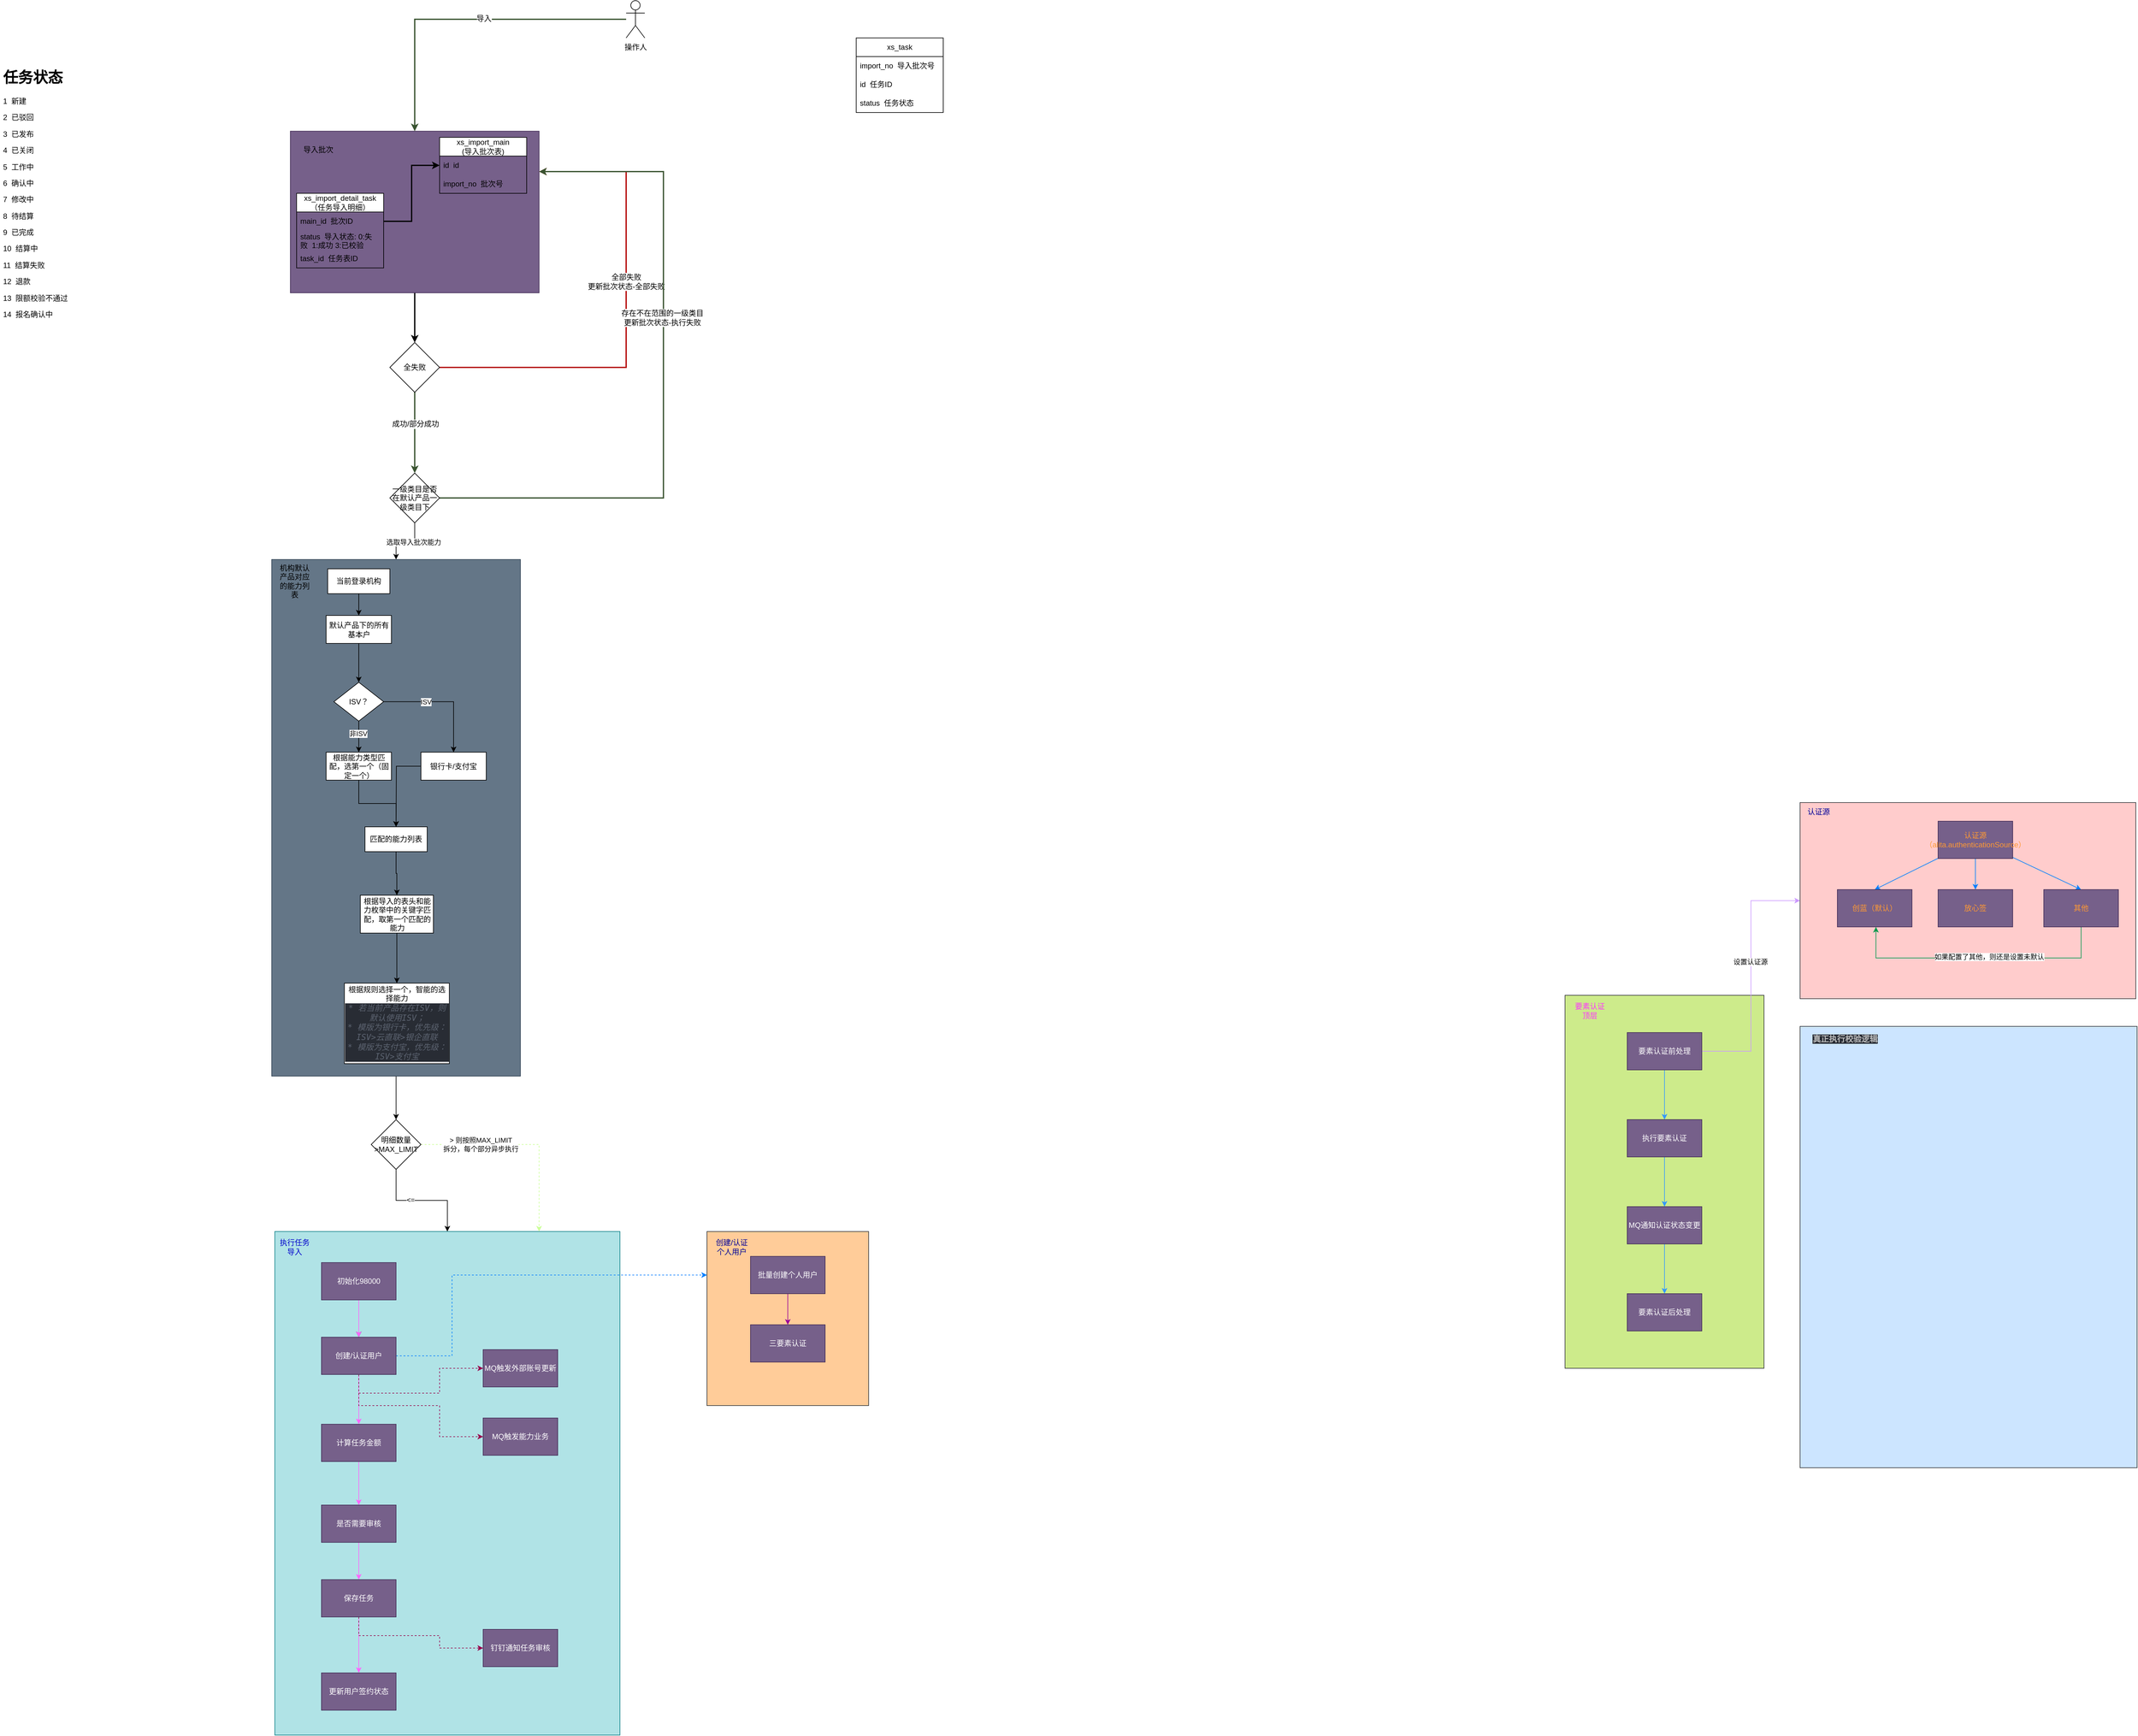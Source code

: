 <mxfile version="21.2.8" type="github">
  <diagram name="Page-1" id="L4oFwQnHnxXDa5KQEsco">
    <mxGraphModel dx="1421" dy="1675" grid="1" gridSize="10" guides="1" tooltips="1" connect="1" arrows="1" fold="1" page="1" pageScale="1" pageWidth="827" pageHeight="1169" math="0" shadow="0">
      <root>
        <mxCell id="0" />
        <mxCell id="1" parent="0" />
        <mxCell id="G5U4XLj0ak2euyrZSOL5-21" value="" style="edgeStyle=orthogonalEdgeStyle;rounded=0;orthogonalLoop=1;jettySize=auto;html=1;fontFamily=Helvetica;fontSize=12;fontColor=default;strokeWidth=2;" parent="1" source="G5U4XLj0ak2euyrZSOL5-16" target="G5U4XLj0ak2euyrZSOL5-20" edge="1">
          <mxGeometry relative="1" as="geometry" />
        </mxCell>
        <mxCell id="G5U4XLj0ak2euyrZSOL5-16" value="" style="rounded=0;whiteSpace=wrap;html=1;fontFamily=Helvetica;fontSize=12;fontColor=#ffffff;fillColor=#76608a;strokeColor=#432D57;" parent="1" vertex="1">
          <mxGeometry x="-360" y="480" width="400" height="260" as="geometry" />
        </mxCell>
        <mxCell id="G5U4XLj0ak2euyrZSOL5-18" style="edgeStyle=orthogonalEdgeStyle;rounded=0;orthogonalLoop=1;jettySize=auto;html=1;entryX=0.5;entryY=0;entryDx=0;entryDy=0;fontFamily=Helvetica;fontSize=12;fontColor=default;fillColor=#6d8764;strokeColor=#3A5431;strokeWidth=2;" parent="1" source="QwuMo5GcAeYBLA61mWHY-2" target="G5U4XLj0ak2euyrZSOL5-16" edge="1">
          <mxGeometry relative="1" as="geometry" />
        </mxCell>
        <mxCell id="G5U4XLj0ak2euyrZSOL5-19" value="导入" style="edgeLabel;html=1;align=center;verticalAlign=middle;resizable=0;points=[];fontSize=12;fontFamily=Helvetica;fontColor=default;" parent="G5U4XLj0ak2euyrZSOL5-18" vertex="1" connectable="0">
          <mxGeometry x="-0.118" y="-1" relative="1" as="geometry">
            <mxPoint as="offset" />
          </mxGeometry>
        </mxCell>
        <mxCell id="QwuMo5GcAeYBLA61mWHY-2" value="" style="shape=umlActor;verticalLabelPosition=bottom;verticalAlign=top;html=1;outlineConnect=0;" parent="1" vertex="1">
          <mxGeometry x="180" y="270" width="30" height="60" as="geometry" />
        </mxCell>
        <mxCell id="QwuMo5GcAeYBLA61mWHY-5" value="操作人" style="text;html=1;align=center;verticalAlign=middle;resizable=0;points=[];autosize=1;strokeColor=none;fillColor=none;" parent="1" vertex="1">
          <mxGeometry x="165" y="330" width="60" height="30" as="geometry" />
        </mxCell>
        <mxCell id="oclAlv4NR0kIBgLVY2b7-2" value="xs_import_main&lt;br&gt;(导入批次表)" style="swimlane;fontStyle=0;childLayout=stackLayout;horizontal=1;startSize=30;horizontalStack=0;resizeParent=1;resizeParentMax=0;resizeLast=0;collapsible=1;marginBottom=0;whiteSpace=wrap;html=1;" parent="1" vertex="1">
          <mxGeometry x="-120" y="490" width="140" height="90" as="geometry" />
        </mxCell>
        <mxCell id="G5U4XLj0ak2euyrZSOL5-3" value="id&amp;nbsp; id" style="text;strokeColor=none;fillColor=none;align=left;verticalAlign=middle;spacingLeft=4;spacingRight=4;overflow=hidden;points=[[0,0.5],[1,0.5]];portConstraint=eastwest;rotatable=0;whiteSpace=wrap;html=1;" parent="oclAlv4NR0kIBgLVY2b7-2" vertex="1">
          <mxGeometry y="30" width="140" height="30" as="geometry" />
        </mxCell>
        <mxCell id="oclAlv4NR0kIBgLVY2b7-3" value="import_no&amp;nbsp;&amp;nbsp;批次号" style="text;strokeColor=none;fillColor=none;align=left;verticalAlign=middle;spacingLeft=4;spacingRight=4;overflow=hidden;points=[[0,0.5],[1,0.5]];portConstraint=eastwest;rotatable=0;whiteSpace=wrap;html=1;" parent="oclAlv4NR0kIBgLVY2b7-2" vertex="1">
          <mxGeometry y="60" width="140" height="30" as="geometry" />
        </mxCell>
        <mxCell id="oclAlv4NR0kIBgLVY2b7-6" value="xs_import_detail_task（任务导入明细）" style="swimlane;fontStyle=0;childLayout=stackLayout;horizontal=1;startSize=30;horizontalStack=0;resizeParent=1;resizeParentMax=0;resizeLast=0;collapsible=1;marginBottom=0;whiteSpace=wrap;html=1;" parent="1" vertex="1">
          <mxGeometry x="-350" y="580" width="140" height="120" as="geometry" />
        </mxCell>
        <mxCell id="G5U4XLj0ak2euyrZSOL5-5" value="main_id&amp;nbsp; 批次ID" style="text;strokeColor=none;fillColor=none;align=left;verticalAlign=middle;spacingLeft=4;spacingRight=4;overflow=hidden;points=[[0,0.5],[1,0.5]];portConstraint=eastwest;rotatable=0;whiteSpace=wrap;html=1;" parent="oclAlv4NR0kIBgLVY2b7-6" vertex="1">
          <mxGeometry y="30" width="140" height="30" as="geometry" />
        </mxCell>
        <mxCell id="G5U4XLj0ak2euyrZSOL5-7" value="status&amp;nbsp;&amp;nbsp;导入状态: 0:失败&amp;nbsp; 1:成功 3:已校验" style="text;strokeColor=none;fillColor=none;align=left;verticalAlign=middle;spacingLeft=4;spacingRight=4;overflow=hidden;points=[[0,0.5],[1,0.5]];portConstraint=eastwest;rotatable=0;whiteSpace=wrap;html=1;" parent="oclAlv4NR0kIBgLVY2b7-6" vertex="1">
          <mxGeometry y="60" width="140" height="30" as="geometry" />
        </mxCell>
        <mxCell id="oclAlv4NR0kIBgLVY2b7-7" value="task_id&amp;nbsp; 任务表ID" style="text;strokeColor=none;fillColor=none;align=left;verticalAlign=middle;spacingLeft=4;spacingRight=4;overflow=hidden;points=[[0,0.5],[1,0.5]];portConstraint=eastwest;rotatable=0;whiteSpace=wrap;html=1;" parent="oclAlv4NR0kIBgLVY2b7-6" vertex="1">
          <mxGeometry y="90" width="140" height="30" as="geometry" />
        </mxCell>
        <mxCell id="G5U4XLj0ak2euyrZSOL5-6" style="edgeStyle=orthogonalEdgeStyle;rounded=0;orthogonalLoop=1;jettySize=auto;html=1;entryX=0;entryY=0.5;entryDx=0;entryDy=0;fontFamily=Helvetica;fontSize=12;fontColor=default;strokeWidth=2;" parent="1" source="G5U4XLj0ak2euyrZSOL5-5" target="G5U4XLj0ak2euyrZSOL5-3" edge="1">
          <mxGeometry relative="1" as="geometry" />
        </mxCell>
        <mxCell id="G5U4XLj0ak2euyrZSOL5-8" value="xs_task" style="swimlane;fontStyle=0;childLayout=stackLayout;horizontal=1;startSize=30;horizontalStack=0;resizeParent=1;resizeParentMax=0;resizeLast=0;collapsible=1;marginBottom=0;whiteSpace=wrap;html=1;fontFamily=Helvetica;fontSize=12;fontColor=default;fillColor=none;gradientColor=none;" parent="1" vertex="1">
          <mxGeometry x="550" y="330" width="140" height="120" as="geometry" />
        </mxCell>
        <mxCell id="G5U4XLj0ak2euyrZSOL5-9" value="import_no&amp;nbsp; 导入批次号" style="text;strokeColor=none;fillColor=none;align=left;verticalAlign=middle;spacingLeft=4;spacingRight=4;overflow=hidden;points=[[0,0.5],[1,0.5]];portConstraint=eastwest;rotatable=0;whiteSpace=wrap;html=1;fontSize=12;fontFamily=Helvetica;fontColor=default;" parent="G5U4XLj0ak2euyrZSOL5-8" vertex="1">
          <mxGeometry y="30" width="140" height="30" as="geometry" />
        </mxCell>
        <mxCell id="G5U4XLj0ak2euyrZSOL5-10" value="id&amp;nbsp; 任务ID" style="text;strokeColor=none;fillColor=none;align=left;verticalAlign=middle;spacingLeft=4;spacingRight=4;overflow=hidden;points=[[0,0.5],[1,0.5]];portConstraint=eastwest;rotatable=0;whiteSpace=wrap;html=1;fontSize=12;fontFamily=Helvetica;fontColor=default;" parent="G5U4XLj0ak2euyrZSOL5-8" vertex="1">
          <mxGeometry y="60" width="140" height="30" as="geometry" />
        </mxCell>
        <mxCell id="G5U4XLj0ak2euyrZSOL5-11" value="status&amp;nbsp; 任务状态" style="text;strokeColor=none;fillColor=none;align=left;verticalAlign=middle;spacingLeft=4;spacingRight=4;overflow=hidden;points=[[0,0.5],[1,0.5]];portConstraint=eastwest;rotatable=0;whiteSpace=wrap;html=1;fontSize=12;fontFamily=Helvetica;fontColor=default;" parent="G5U4XLj0ak2euyrZSOL5-8" vertex="1">
          <mxGeometry y="90" width="140" height="30" as="geometry" />
        </mxCell>
        <mxCell id="G5U4XLj0ak2euyrZSOL5-15" value="&lt;h1&gt;任务状态&lt;/h1&gt;&lt;p&gt;1&amp;nbsp; 新建&lt;/p&gt;&lt;p&gt;2&amp;nbsp;&amp;nbsp;已驳回&lt;/p&gt;&lt;p&gt;3&amp;nbsp;&amp;nbsp;已发布&lt;/p&gt;&lt;p&gt;4&amp;nbsp;&amp;nbsp;已关闭&lt;/p&gt;&lt;p&gt;5&amp;nbsp;&amp;nbsp;工作中&lt;/p&gt;&lt;p&gt;6&amp;nbsp;&amp;nbsp;确认中&lt;/p&gt;&lt;p&gt;7&amp;nbsp;&amp;nbsp;修改中&lt;/p&gt;&lt;p&gt;8&amp;nbsp;&amp;nbsp;待结算&lt;/p&gt;&lt;p&gt;9&amp;nbsp;&amp;nbsp;已完成&lt;/p&gt;&lt;p&gt;10&amp;nbsp; 结算中&lt;/p&gt;&lt;p&gt;11&amp;nbsp;&amp;nbsp;结算失败&lt;/p&gt;&lt;p&gt;12&amp;nbsp;&amp;nbsp;退款&lt;/p&gt;&lt;p&gt;13&amp;nbsp;&amp;nbsp;限额校验不通过&lt;/p&gt;&lt;p&gt;14&amp;nbsp;&amp;nbsp;报名确认中&lt;/p&gt;&lt;p&gt;&lt;br&gt;&lt;/p&gt;&lt;p&gt;&lt;br&gt;&lt;/p&gt;&lt;p&gt;&lt;br&gt;&lt;/p&gt;&lt;p&gt;&lt;br&gt;&lt;/p&gt;&lt;p&gt;&lt;br&gt;&lt;/p&gt;" style="text;html=1;strokeColor=none;fillColor=none;spacing=5;spacingTop=-20;whiteSpace=wrap;overflow=hidden;rounded=0;fontSize=12;fontFamily=Helvetica;fontColor=default;" parent="1" vertex="1">
          <mxGeometry x="-827" y="374" width="130" height="420" as="geometry" />
        </mxCell>
        <mxCell id="G5U4XLj0ak2euyrZSOL5-17" value="导入批次" style="text;html=1;strokeColor=none;fillColor=none;align=center;verticalAlign=middle;whiteSpace=wrap;rounded=0;fontSize=12;fontFamily=Helvetica;fontColor=default;" parent="1" vertex="1">
          <mxGeometry x="-350" y="490" width="70" height="40" as="geometry" />
        </mxCell>
        <mxCell id="G5U4XLj0ak2euyrZSOL5-22" style="edgeStyle=orthogonalEdgeStyle;rounded=0;orthogonalLoop=1;jettySize=auto;html=1;entryX=1;entryY=0.25;entryDx=0;entryDy=0;fontFamily=Helvetica;fontSize=12;fontColor=default;fillColor=#e51400;strokeColor=#B20000;strokeWidth=2;" parent="1" source="G5U4XLj0ak2euyrZSOL5-20" target="G5U4XLj0ak2euyrZSOL5-16" edge="1">
          <mxGeometry relative="1" as="geometry">
            <Array as="points">
              <mxPoint x="180" y="860" />
              <mxPoint x="180" y="545" />
            </Array>
          </mxGeometry>
        </mxCell>
        <mxCell id="G5U4XLj0ak2euyrZSOL5-23" value="全部失败&lt;br&gt;更新批次状态-全部失败" style="edgeLabel;html=1;align=center;verticalAlign=middle;resizable=0;points=[];fontSize=12;fontFamily=Helvetica;fontColor=default;" parent="G5U4XLj0ak2euyrZSOL5-22" vertex="1" connectable="0">
          <mxGeometry x="0.161" relative="1" as="geometry">
            <mxPoint as="offset" />
          </mxGeometry>
        </mxCell>
        <mxCell id="G5U4XLj0ak2euyrZSOL5-25" style="edgeStyle=orthogonalEdgeStyle;rounded=0;orthogonalLoop=1;jettySize=auto;html=1;fontFamily=Helvetica;fontSize=12;fontColor=default;fillColor=#6d8764;strokeColor=#3A5431;entryX=0.5;entryY=0;entryDx=0;entryDy=0;strokeWidth=2;" parent="1" source="G5U4XLj0ak2euyrZSOL5-20" target="G5U4XLj0ak2euyrZSOL5-30" edge="1">
          <mxGeometry relative="1" as="geometry">
            <mxPoint x="-160" y="1040.0" as="targetPoint" />
          </mxGeometry>
        </mxCell>
        <mxCell id="G5U4XLj0ak2euyrZSOL5-26" value="成功/部分成功" style="edgeLabel;html=1;align=center;verticalAlign=middle;resizable=0;points=[];fontSize=12;fontFamily=Helvetica;fontColor=default;" parent="G5U4XLj0ak2euyrZSOL5-25" vertex="1" connectable="0">
          <mxGeometry x="-0.221" y="1" relative="1" as="geometry">
            <mxPoint as="offset" />
          </mxGeometry>
        </mxCell>
        <mxCell id="G5U4XLj0ak2euyrZSOL5-20" value="全失败" style="rhombus;whiteSpace=wrap;html=1;fontFamily=Helvetica;fontSize=12;fontColor=default;fillColor=none;gradientColor=none;" parent="1" vertex="1">
          <mxGeometry x="-200" y="820" width="80" height="80" as="geometry" />
        </mxCell>
        <mxCell id="G5U4XLj0ak2euyrZSOL5-27" style="edgeStyle=orthogonalEdgeStyle;rounded=0;orthogonalLoop=1;jettySize=auto;html=1;entryX=1;entryY=0.25;entryDx=0;entryDy=0;fontFamily=Helvetica;fontSize=12;fontColor=default;fillColor=#6d8764;strokeColor=#3A5431;exitX=1;exitY=0.5;exitDx=0;exitDy=0;strokeWidth=2;" parent="1" source="G5U4XLj0ak2euyrZSOL5-30" target="G5U4XLj0ak2euyrZSOL5-16" edge="1">
          <mxGeometry relative="1" as="geometry">
            <mxPoint x="-100" y="1069.941" as="sourcePoint" />
            <Array as="points">
              <mxPoint x="240" y="1070" />
              <mxPoint x="240" y="545" />
            </Array>
          </mxGeometry>
        </mxCell>
        <mxCell id="G5U4XLj0ak2euyrZSOL5-31" value="存在不在范围的一级类目&lt;br&gt;更新批次状态-执行失败" style="edgeLabel;html=1;align=center;verticalAlign=middle;resizable=0;points=[];fontSize=12;fontFamily=Helvetica;fontColor=default;" parent="G5U4XLj0ak2euyrZSOL5-27" vertex="1" connectable="0">
          <mxGeometry x="0.198" y="2" relative="1" as="geometry">
            <mxPoint as="offset" />
          </mxGeometry>
        </mxCell>
        <mxCell id="cXurQVISsMWbSHJNQezo-23" style="edgeStyle=orthogonalEdgeStyle;rounded=0;orthogonalLoop=1;jettySize=auto;html=1;entryX=0.5;entryY=0;entryDx=0;entryDy=0;" parent="1" source="G5U4XLj0ak2euyrZSOL5-30" target="cXurQVISsMWbSHJNQezo-1" edge="1">
          <mxGeometry relative="1" as="geometry" />
        </mxCell>
        <mxCell id="cXurQVISsMWbSHJNQezo-24" value="选取导入批次能力" style="edgeLabel;html=1;align=center;verticalAlign=middle;resizable=0;points=[];" parent="cXurQVISsMWbSHJNQezo-23" vertex="1" connectable="0">
          <mxGeometry x="-0.285" y="1" relative="1" as="geometry">
            <mxPoint as="offset" />
          </mxGeometry>
        </mxCell>
        <mxCell id="G5U4XLj0ak2euyrZSOL5-30" value="一级类目是否在默认产品一级类目下" style="rhombus;whiteSpace=wrap;html=1;fontFamily=Helvetica;fontSize=12;fontColor=default;fillColor=none;gradientColor=none;" parent="1" vertex="1">
          <mxGeometry x="-200" y="1030" width="80" height="80" as="geometry" />
        </mxCell>
        <mxCell id="t4WfQ81POq1n-Xx_Ah7z-2" value="" style="edgeStyle=orthogonalEdgeStyle;rounded=0;orthogonalLoop=1;jettySize=auto;html=1;" edge="1" parent="1" source="cXurQVISsMWbSHJNQezo-1" target="t4WfQ81POq1n-Xx_Ah7z-1">
          <mxGeometry relative="1" as="geometry" />
        </mxCell>
        <mxCell id="cXurQVISsMWbSHJNQezo-1" value="" style="rounded=0;whiteSpace=wrap;html=1;fillColor=#647687;fontColor=#ffffff;strokeColor=#314354;" parent="1" vertex="1">
          <mxGeometry x="-390" y="1169" width="400" height="831" as="geometry" />
        </mxCell>
        <mxCell id="cXurQVISsMWbSHJNQezo-2" value="机构默认产品对应的能力列表" style="text;html=1;strokeColor=none;fillColor=none;align=center;verticalAlign=middle;whiteSpace=wrap;rounded=0;" parent="1" vertex="1">
          <mxGeometry x="-383" y="1189" width="60" height="30" as="geometry" />
        </mxCell>
        <mxCell id="cXurQVISsMWbSHJNQezo-5" value="" style="edgeStyle=orthogonalEdgeStyle;rounded=0;orthogonalLoop=1;jettySize=auto;html=1;" parent="1" source="cXurQVISsMWbSHJNQezo-3" target="cXurQVISsMWbSHJNQezo-4" edge="1">
          <mxGeometry relative="1" as="geometry" />
        </mxCell>
        <mxCell id="cXurQVISsMWbSHJNQezo-3" value="当前登录机构" style="rounded=0;whiteSpace=wrap;html=1;" parent="1" vertex="1">
          <mxGeometry x="-300" y="1184" width="100" height="40" as="geometry" />
        </mxCell>
        <mxCell id="cXurQVISsMWbSHJNQezo-7" value="" style="edgeStyle=orthogonalEdgeStyle;rounded=0;orthogonalLoop=1;jettySize=auto;html=1;" parent="1" source="cXurQVISsMWbSHJNQezo-4" target="cXurQVISsMWbSHJNQezo-6" edge="1">
          <mxGeometry relative="1" as="geometry" />
        </mxCell>
        <mxCell id="cXurQVISsMWbSHJNQezo-4" value="默认产品下的所有基本户" style="whiteSpace=wrap;html=1;rounded=0;" parent="1" vertex="1">
          <mxGeometry x="-302.5" y="1259" width="105" height="45" as="geometry" />
        </mxCell>
        <mxCell id="cXurQVISsMWbSHJNQezo-10" style="edgeStyle=orthogonalEdgeStyle;rounded=0;orthogonalLoop=1;jettySize=auto;html=1;entryX=0.5;entryY=0;entryDx=0;entryDy=0;" parent="1" source="cXurQVISsMWbSHJNQezo-6" target="cXurQVISsMWbSHJNQezo-9" edge="1">
          <mxGeometry relative="1" as="geometry">
            <Array as="points">
              <mxPoint x="-250" y="1449" />
              <mxPoint x="-250" y="1449" />
            </Array>
          </mxGeometry>
        </mxCell>
        <mxCell id="cXurQVISsMWbSHJNQezo-11" value="非ISV" style="edgeLabel;html=1;align=center;verticalAlign=middle;resizable=0;points=[];" parent="cXurQVISsMWbSHJNQezo-10" vertex="1" connectable="0">
          <mxGeometry x="-0.229" y="-1" relative="1" as="geometry">
            <mxPoint as="offset" />
          </mxGeometry>
        </mxCell>
        <mxCell id="cXurQVISsMWbSHJNQezo-13" style="edgeStyle=orthogonalEdgeStyle;rounded=0;orthogonalLoop=1;jettySize=auto;html=1;entryX=0.5;entryY=0;entryDx=0;entryDy=0;" parent="1" source="cXurQVISsMWbSHJNQezo-6" target="cXurQVISsMWbSHJNQezo-12" edge="1">
          <mxGeometry relative="1" as="geometry" />
        </mxCell>
        <mxCell id="cXurQVISsMWbSHJNQezo-14" value="ISV" style="edgeLabel;html=1;align=center;verticalAlign=middle;resizable=0;points=[];" parent="cXurQVISsMWbSHJNQezo-13" vertex="1" connectable="0">
          <mxGeometry x="-0.298" relative="1" as="geometry">
            <mxPoint as="offset" />
          </mxGeometry>
        </mxCell>
        <mxCell id="cXurQVISsMWbSHJNQezo-6" value="ISV？" style="rhombus;whiteSpace=wrap;html=1;rounded=0;" parent="1" vertex="1">
          <mxGeometry x="-290" y="1366.5" width="80" height="62.5" as="geometry" />
        </mxCell>
        <mxCell id="cXurQVISsMWbSHJNQezo-16" style="edgeStyle=orthogonalEdgeStyle;rounded=0;orthogonalLoop=1;jettySize=auto;html=1;" parent="1" source="cXurQVISsMWbSHJNQezo-9" target="cXurQVISsMWbSHJNQezo-15" edge="1">
          <mxGeometry relative="1" as="geometry" />
        </mxCell>
        <mxCell id="cXurQVISsMWbSHJNQezo-9" value="根据能力类型匹配，选第一个（固定一个）" style="whiteSpace=wrap;html=1;rounded=0;" parent="1" vertex="1">
          <mxGeometry x="-302.5" y="1479" width="105" height="45" as="geometry" />
        </mxCell>
        <mxCell id="cXurQVISsMWbSHJNQezo-20" style="edgeStyle=orthogonalEdgeStyle;rounded=0;orthogonalLoop=1;jettySize=auto;html=1;" parent="1" source="cXurQVISsMWbSHJNQezo-12" edge="1">
          <mxGeometry relative="1" as="geometry">
            <mxPoint x="-190" y="1599" as="targetPoint" />
          </mxGeometry>
        </mxCell>
        <mxCell id="cXurQVISsMWbSHJNQezo-12" value="银行卡/支付宝" style="whiteSpace=wrap;html=1;rounded=0;" parent="1" vertex="1">
          <mxGeometry x="-150" y="1479" width="105" height="45" as="geometry" />
        </mxCell>
        <mxCell id="cXurQVISsMWbSHJNQezo-22" value="" style="edgeStyle=orthogonalEdgeStyle;rounded=0;orthogonalLoop=1;jettySize=auto;html=1;" parent="1" source="cXurQVISsMWbSHJNQezo-15" target="cXurQVISsMWbSHJNQezo-21" edge="1">
          <mxGeometry relative="1" as="geometry" />
        </mxCell>
        <mxCell id="cXurQVISsMWbSHJNQezo-15" value="匹配的能力列表" style="rounded=0;whiteSpace=wrap;html=1;" parent="1" vertex="1">
          <mxGeometry x="-240" y="1599" width="100" height="40" as="geometry" />
        </mxCell>
        <mxCell id="cXurQVISsMWbSHJNQezo-27" style="edgeStyle=orthogonalEdgeStyle;rounded=0;orthogonalLoop=1;jettySize=auto;html=1;entryX=0.5;entryY=0;entryDx=0;entryDy=0;" parent="1" source="cXurQVISsMWbSHJNQezo-21" target="cXurQVISsMWbSHJNQezo-25" edge="1">
          <mxGeometry relative="1" as="geometry" />
        </mxCell>
        <mxCell id="cXurQVISsMWbSHJNQezo-21" value="根据导入的表头和能力枚举中的关键字匹配，取第一个匹配的能力" style="whiteSpace=wrap;html=1;rounded=0;" parent="1" vertex="1">
          <mxGeometry x="-247.5" y="1709" width="117.5" height="61" as="geometry" />
        </mxCell>
        <mxCell id="cXurQVISsMWbSHJNQezo-25" value="根据规则选择一个，智能的选择能力&lt;div style=&quot;background-color: rgb(40, 44, 52); color: rgb(187, 187, 187); font-family: SimSun, monospace; font-size: 9.8pt;&quot;&gt;&lt;span style=&quot;color:#5c6370;font-style:italic;font-family:&#39;JetBrains Mono&#39;,monospace;&quot;&gt;* &lt;/span&gt;&lt;span style=&quot;color:#5c6370;font-style:italic;&quot;&gt;若当前产品存在&lt;/span&gt;&lt;span style=&quot;color:#5c6370;font-style:italic;font-family:&#39;JetBrains Mono&#39;,monospace;&quot;&gt;ISV&lt;/span&gt;&lt;span style=&quot;color:#5c6370;font-style:italic;&quot;&gt;，则默认使用&lt;/span&gt;&lt;span style=&quot;color:#5c6370;font-style:italic;font-family:&#39;JetBrains Mono&#39;,monospace;&quot;&gt;ISV&lt;/span&gt;&lt;span style=&quot;color:#5c6370;font-style:italic;&quot;&gt;；&lt;br&gt;&lt;/span&gt;&lt;span style=&quot;color:#5c6370;font-style:italic;font-family:&#39;JetBrains Mono&#39;,monospace;&quot;&gt;* &lt;/span&gt;&lt;span style=&quot;color:#5c6370;font-style:italic;&quot;&gt;模版为银行卡，优先级：&lt;/span&gt;&lt;span style=&quot;color:#5c6370;font-style:italic;font-family:&#39;JetBrains Mono&#39;,monospace;&quot;&gt;ISV&amp;gt;&lt;/span&gt;&lt;span style=&quot;color:#5c6370;font-style:italic;&quot;&gt;云直联&lt;/span&gt;&lt;span style=&quot;color:#5c6370;font-style:italic;font-family:&#39;JetBrains Mono&#39;,monospace;&quot;&gt;&amp;gt;&lt;/span&gt;&lt;span style=&quot;color:#5c6370;font-style:italic;&quot;&gt;银企直联&lt;br&gt;&lt;/span&gt;&lt;span style=&quot;color:#5c6370;font-style:italic;font-family:&#39;JetBrains Mono&#39;,monospace;&quot;&gt;* &lt;/span&gt;&lt;span style=&quot;color:#5c6370;font-style:italic;&quot;&gt;模版为支付宝，优先级：&lt;/span&gt;&lt;span style=&quot;color:#5c6370;font-style:italic;font-family:&#39;JetBrains Mono&#39;,monospace;&quot;&gt;ISV&amp;gt;&lt;/span&gt;&lt;span style=&quot;color:#5c6370;font-style:italic;&quot;&gt;支付宝&lt;/span&gt;&lt;/div&gt;" style="whiteSpace=wrap;html=1;rounded=0;" parent="1" vertex="1">
          <mxGeometry x="-273.12" y="1850.5" width="168.75" height="129.5" as="geometry" />
        </mxCell>
        <mxCell id="cXurQVISsMWbSHJNQezo-30" value="" style="rounded=0;whiteSpace=wrap;html=1;fillColor=#b0e3e6;strokeColor=#0e8088;" parent="1" vertex="1">
          <mxGeometry x="-385" y="2250" width="555" height="810" as="geometry" />
        </mxCell>
        <mxCell id="cXurQVISsMWbSHJNQezo-31" value="执行任务导入" style="text;html=1;strokeColor=none;fillColor=none;align=center;verticalAlign=middle;whiteSpace=wrap;rounded=0;fontColor=#0000CC;" parent="1" vertex="1">
          <mxGeometry x="-383" y="2260" width="60" height="30" as="geometry" />
        </mxCell>
        <mxCell id="t4WfQ81POq1n-Xx_Ah7z-3" style="edgeStyle=orthogonalEdgeStyle;rounded=0;orthogonalLoop=1;jettySize=auto;html=1;entryX=0.5;entryY=0;entryDx=0;entryDy=0;" edge="1" parent="1" source="t4WfQ81POq1n-Xx_Ah7z-1" target="cXurQVISsMWbSHJNQezo-30">
          <mxGeometry relative="1" as="geometry" />
        </mxCell>
        <mxCell id="t4WfQ81POq1n-Xx_Ah7z-4" value="&amp;lt;=" style="edgeLabel;html=1;align=center;verticalAlign=middle;resizable=0;points=[];" vertex="1" connectable="0" parent="t4WfQ81POq1n-Xx_Ah7z-3">
          <mxGeometry x="-0.2" y="1" relative="1" as="geometry">
            <mxPoint as="offset" />
          </mxGeometry>
        </mxCell>
        <mxCell id="t4WfQ81POq1n-Xx_Ah7z-5" style="edgeStyle=orthogonalEdgeStyle;rounded=0;orthogonalLoop=1;jettySize=auto;html=1;dashed=1;strokeColor=#CCFF99;" edge="1" parent="1" source="t4WfQ81POq1n-Xx_Ah7z-1">
          <mxGeometry relative="1" as="geometry">
            <mxPoint x="40" y="2250" as="targetPoint" />
            <Array as="points">
              <mxPoint x="40" y="2110" />
            </Array>
          </mxGeometry>
        </mxCell>
        <mxCell id="t4WfQ81POq1n-Xx_Ah7z-6" value="&amp;gt; 则按照MAX_LIMIT&lt;br&gt;拆分，每个部分异步执行" style="edgeLabel;html=1;align=center;verticalAlign=middle;resizable=0;points=[];" vertex="1" connectable="0" parent="t4WfQ81POq1n-Xx_Ah7z-5">
          <mxGeometry x="-0.422" relative="1" as="geometry">
            <mxPoint as="offset" />
          </mxGeometry>
        </mxCell>
        <mxCell id="t4WfQ81POq1n-Xx_Ah7z-1" value="明细数量&lt;br&gt;&amp;gt;MAX_LIMIT" style="rhombus;whiteSpace=wrap;html=1;" vertex="1" parent="1">
          <mxGeometry x="-230" y="2070" width="80" height="80" as="geometry" />
        </mxCell>
        <mxCell id="t4WfQ81POq1n-Xx_Ah7z-9" value="" style="edgeStyle=orthogonalEdgeStyle;rounded=0;orthogonalLoop=1;jettySize=auto;html=1;" edge="1" parent="1" source="t4WfQ81POq1n-Xx_Ah7z-7" target="t4WfQ81POq1n-Xx_Ah7z-8">
          <mxGeometry relative="1" as="geometry" />
        </mxCell>
        <mxCell id="t4WfQ81POq1n-Xx_Ah7z-10" style="edgeStyle=orthogonalEdgeStyle;rounded=0;orthogonalLoop=1;jettySize=auto;html=1;entryX=0.5;entryY=0;entryDx=0;entryDy=0;strokeColor=#FF66FF;" edge="1" parent="1" source="t4WfQ81POq1n-Xx_Ah7z-7" target="t4WfQ81POq1n-Xx_Ah7z-8">
          <mxGeometry relative="1" as="geometry" />
        </mxCell>
        <mxCell id="t4WfQ81POq1n-Xx_Ah7z-7" value="初始化98000" style="rounded=0;whiteSpace=wrap;html=1;fillColor=#76608a;fontColor=#ffffff;strokeColor=#432D57;" vertex="1" parent="1">
          <mxGeometry x="-310" y="2300" width="120" height="60" as="geometry" />
        </mxCell>
        <mxCell id="t4WfQ81POq1n-Xx_Ah7z-18" value="" style="edgeStyle=orthogonalEdgeStyle;rounded=0;orthogonalLoop=1;jettySize=auto;html=1;strokeColor=#FF66FF;" edge="1" parent="1" source="t4WfQ81POq1n-Xx_Ah7z-8" target="t4WfQ81POq1n-Xx_Ah7z-13">
          <mxGeometry relative="1" as="geometry" />
        </mxCell>
        <mxCell id="t4WfQ81POq1n-Xx_Ah7z-22" style="edgeStyle=orthogonalEdgeStyle;rounded=0;orthogonalLoop=1;jettySize=auto;html=1;entryX=0;entryY=0.5;entryDx=0;entryDy=0;strokeColor=#99004D;dashed=1;" edge="1" parent="1" source="t4WfQ81POq1n-Xx_Ah7z-8" target="t4WfQ81POq1n-Xx_Ah7z-11">
          <mxGeometry relative="1" as="geometry">
            <Array as="points">
              <mxPoint x="-250" y="2510" />
              <mxPoint x="-120" y="2510" />
              <mxPoint x="-120" y="2470" />
            </Array>
          </mxGeometry>
        </mxCell>
        <mxCell id="t4WfQ81POq1n-Xx_Ah7z-24" style="edgeStyle=orthogonalEdgeStyle;rounded=0;orthogonalLoop=1;jettySize=auto;html=1;entryX=0;entryY=0.5;entryDx=0;entryDy=0;strokeColor=#99004D;dashed=1;" edge="1" parent="1" source="t4WfQ81POq1n-Xx_Ah7z-8" target="t4WfQ81POq1n-Xx_Ah7z-12">
          <mxGeometry relative="1" as="geometry">
            <Array as="points">
              <mxPoint x="-250" y="2530" />
              <mxPoint x="-120" y="2530" />
              <mxPoint x="-120" y="2580" />
            </Array>
          </mxGeometry>
        </mxCell>
        <mxCell id="t4WfQ81POq1n-Xx_Ah7z-32" style="edgeStyle=orthogonalEdgeStyle;rounded=0;orthogonalLoop=1;jettySize=auto;html=1;entryX=0;entryY=0.25;entryDx=0;entryDy=0;dashed=1;strokeColor=#007FFF;" edge="1" parent="1" source="t4WfQ81POq1n-Xx_Ah7z-8" target="t4WfQ81POq1n-Xx_Ah7z-26">
          <mxGeometry relative="1" as="geometry">
            <Array as="points">
              <mxPoint x="-100" y="2450" />
              <mxPoint x="-100" y="2320" />
            </Array>
          </mxGeometry>
        </mxCell>
        <mxCell id="t4WfQ81POq1n-Xx_Ah7z-8" value="创建/认证用户" style="rounded=0;whiteSpace=wrap;html=1;fillColor=#76608a;fontColor=#ffffff;strokeColor=#432D57;" vertex="1" parent="1">
          <mxGeometry x="-310" y="2420" width="120" height="60" as="geometry" />
        </mxCell>
        <mxCell id="t4WfQ81POq1n-Xx_Ah7z-11" value="MQ触发外部账号更新" style="rounded=0;whiteSpace=wrap;html=1;fillColor=#76608a;fontColor=#ffffff;strokeColor=#432D57;" vertex="1" parent="1">
          <mxGeometry x="-50" y="2440" width="120" height="60" as="geometry" />
        </mxCell>
        <mxCell id="t4WfQ81POq1n-Xx_Ah7z-12" value="MQ触发能力业务" style="rounded=0;whiteSpace=wrap;html=1;fillColor=#76608a;fontColor=#ffffff;strokeColor=#432D57;" vertex="1" parent="1">
          <mxGeometry x="-50" y="2550" width="120" height="60" as="geometry" />
        </mxCell>
        <mxCell id="t4WfQ81POq1n-Xx_Ah7z-19" value="" style="edgeStyle=orthogonalEdgeStyle;rounded=0;orthogonalLoop=1;jettySize=auto;html=1;strokeColor=#FF66FF;" edge="1" parent="1" source="t4WfQ81POq1n-Xx_Ah7z-13" target="t4WfQ81POq1n-Xx_Ah7z-14">
          <mxGeometry relative="1" as="geometry" />
        </mxCell>
        <mxCell id="t4WfQ81POq1n-Xx_Ah7z-13" value="计算任务金额" style="rounded=0;whiteSpace=wrap;html=1;fillColor=#76608a;fontColor=#ffffff;strokeColor=#432D57;" vertex="1" parent="1">
          <mxGeometry x="-310" y="2560" width="120" height="60" as="geometry" />
        </mxCell>
        <mxCell id="t4WfQ81POq1n-Xx_Ah7z-20" value="" style="edgeStyle=orthogonalEdgeStyle;rounded=0;orthogonalLoop=1;jettySize=auto;html=1;strokeColor=#FF66FF;" edge="1" parent="1" source="t4WfQ81POq1n-Xx_Ah7z-14" target="t4WfQ81POq1n-Xx_Ah7z-15">
          <mxGeometry relative="1" as="geometry" />
        </mxCell>
        <mxCell id="t4WfQ81POq1n-Xx_Ah7z-14" value="是否需要审核" style="rounded=0;whiteSpace=wrap;html=1;fillColor=#76608a;fontColor=#ffffff;strokeColor=#432D57;" vertex="1" parent="1">
          <mxGeometry x="-310" y="2690" width="120" height="60" as="geometry" />
        </mxCell>
        <mxCell id="t4WfQ81POq1n-Xx_Ah7z-21" value="" style="edgeStyle=orthogonalEdgeStyle;rounded=0;orthogonalLoop=1;jettySize=auto;html=1;strokeColor=#FF66FF;" edge="1" parent="1" source="t4WfQ81POq1n-Xx_Ah7z-15" target="t4WfQ81POq1n-Xx_Ah7z-17">
          <mxGeometry relative="1" as="geometry" />
        </mxCell>
        <mxCell id="t4WfQ81POq1n-Xx_Ah7z-25" style="edgeStyle=orthogonalEdgeStyle;rounded=0;orthogonalLoop=1;jettySize=auto;html=1;entryX=0;entryY=0.5;entryDx=0;entryDy=0;strokeColor=#99004D;dashed=1;" edge="1" parent="1" source="t4WfQ81POq1n-Xx_Ah7z-15" target="t4WfQ81POq1n-Xx_Ah7z-16">
          <mxGeometry relative="1" as="geometry">
            <Array as="points">
              <mxPoint x="-250" y="2900" />
              <mxPoint x="-120" y="2900" />
              <mxPoint x="-120" y="2920" />
            </Array>
          </mxGeometry>
        </mxCell>
        <mxCell id="t4WfQ81POq1n-Xx_Ah7z-15" value="保存任务" style="rounded=0;whiteSpace=wrap;html=1;fillColor=#76608a;fontColor=#ffffff;strokeColor=#432D57;" vertex="1" parent="1">
          <mxGeometry x="-310" y="2810" width="120" height="60" as="geometry" />
        </mxCell>
        <mxCell id="t4WfQ81POq1n-Xx_Ah7z-16" value="钉钉通知任务审核" style="rounded=0;whiteSpace=wrap;html=1;fillColor=#76608a;fontColor=#ffffff;strokeColor=#432D57;" vertex="1" parent="1">
          <mxGeometry x="-50" y="2890" width="120" height="60" as="geometry" />
        </mxCell>
        <mxCell id="t4WfQ81POq1n-Xx_Ah7z-17" value="更新用户签约状态" style="rounded=0;whiteSpace=wrap;html=1;fillColor=#76608a;fontColor=#ffffff;strokeColor=#432D57;" vertex="1" parent="1">
          <mxGeometry x="-310" y="2960" width="120" height="60" as="geometry" />
        </mxCell>
        <mxCell id="t4WfQ81POq1n-Xx_Ah7z-26" value="" style="rounded=0;whiteSpace=wrap;html=1;fillColor=#ffcc99;strokeColor=#36393d;" vertex="1" parent="1">
          <mxGeometry x="310" y="2250" width="260" height="280" as="geometry" />
        </mxCell>
        <mxCell id="t4WfQ81POq1n-Xx_Ah7z-27" value="创建/认证个人用户" style="text;html=1;strokeColor=none;fillColor=none;align=center;verticalAlign=middle;whiteSpace=wrap;rounded=0;fontColor=#000099;" vertex="1" parent="1">
          <mxGeometry x="320" y="2260" width="60" height="30" as="geometry" />
        </mxCell>
        <mxCell id="t4WfQ81POq1n-Xx_Ah7z-30" value="" style="edgeStyle=orthogonalEdgeStyle;rounded=0;orthogonalLoop=1;jettySize=auto;html=1;fontColor=#990099;strokeColor=#990099;" edge="1" parent="1" source="t4WfQ81POq1n-Xx_Ah7z-28" target="t4WfQ81POq1n-Xx_Ah7z-29">
          <mxGeometry relative="1" as="geometry" />
        </mxCell>
        <mxCell id="t4WfQ81POq1n-Xx_Ah7z-28" value="批量创建个人用户" style="rounded=0;whiteSpace=wrap;html=1;fillColor=#76608a;fontColor=#ffffff;strokeColor=#432D57;" vertex="1" parent="1">
          <mxGeometry x="380" y="2290" width="120" height="60" as="geometry" />
        </mxCell>
        <mxCell id="t4WfQ81POq1n-Xx_Ah7z-29" value="三要素认证" style="rounded=0;whiteSpace=wrap;html=1;fillColor=#76608a;fontColor=#ffffff;strokeColor=#432D57;" vertex="1" parent="1">
          <mxGeometry x="380" y="2400" width="120" height="60" as="geometry" />
        </mxCell>
        <mxCell id="t4WfQ81POq1n-Xx_Ah7z-33" value="" style="rounded=0;whiteSpace=wrap;html=1;fillColor=#cdeb8b;strokeColor=#36393d;" vertex="1" parent="1">
          <mxGeometry x="1690" y="1870" width="320" height="600" as="geometry" />
        </mxCell>
        <mxCell id="t4WfQ81POq1n-Xx_Ah7z-34" value="要素认证顶层" style="text;html=1;strokeColor=none;fillColor=none;align=center;verticalAlign=middle;whiteSpace=wrap;rounded=0;fontColor=#FF33FF;" vertex="1" parent="1">
          <mxGeometry x="1700" y="1880" width="60" height="30" as="geometry" />
        </mxCell>
        <mxCell id="t4WfQ81POq1n-Xx_Ah7z-39" value="" style="edgeStyle=orthogonalEdgeStyle;rounded=0;orthogonalLoop=1;jettySize=auto;html=1;fontColor=#007FFF;strokeColor=#3399FF;" edge="1" parent="1" source="t4WfQ81POq1n-Xx_Ah7z-35" target="t4WfQ81POq1n-Xx_Ah7z-36">
          <mxGeometry relative="1" as="geometry" />
        </mxCell>
        <mxCell id="t4WfQ81POq1n-Xx_Ah7z-55" style="edgeStyle=orthogonalEdgeStyle;rounded=0;orthogonalLoop=1;jettySize=auto;html=1;entryX=0;entryY=0.5;entryDx=0;entryDy=0;strokeColor=#CC99FF;" edge="1" parent="1" source="t4WfQ81POq1n-Xx_Ah7z-35" target="t4WfQ81POq1n-Xx_Ah7z-43">
          <mxGeometry relative="1" as="geometry" />
        </mxCell>
        <mxCell id="t4WfQ81POq1n-Xx_Ah7z-56" value="设置认证源" style="edgeLabel;html=1;align=center;verticalAlign=middle;resizable=0;points=[];" vertex="1" connectable="0" parent="t4WfQ81POq1n-Xx_Ah7z-55">
          <mxGeometry x="0.114" y="1" relative="1" as="geometry">
            <mxPoint as="offset" />
          </mxGeometry>
        </mxCell>
        <mxCell id="t4WfQ81POq1n-Xx_Ah7z-35" value="要素认证前处理" style="rounded=0;whiteSpace=wrap;html=1;fillColor=#76608a;fontColor=#ffffff;strokeColor=#432D57;" vertex="1" parent="1">
          <mxGeometry x="1790" y="1930" width="120" height="60" as="geometry" />
        </mxCell>
        <mxCell id="t4WfQ81POq1n-Xx_Ah7z-40" value="" style="edgeStyle=orthogonalEdgeStyle;rounded=0;orthogonalLoop=1;jettySize=auto;html=1;strokeColor=#3399FF;" edge="1" parent="1" source="t4WfQ81POq1n-Xx_Ah7z-36" target="t4WfQ81POq1n-Xx_Ah7z-37">
          <mxGeometry relative="1" as="geometry" />
        </mxCell>
        <mxCell id="t4WfQ81POq1n-Xx_Ah7z-36" value="执行要素认证" style="rounded=0;whiteSpace=wrap;html=1;fillColor=#76608a;fontColor=#ffffff;strokeColor=#432D57;" vertex="1" parent="1">
          <mxGeometry x="1790" y="2070" width="120" height="60" as="geometry" />
        </mxCell>
        <mxCell id="t4WfQ81POq1n-Xx_Ah7z-41" value="" style="edgeStyle=orthogonalEdgeStyle;rounded=0;orthogonalLoop=1;jettySize=auto;html=1;strokeColor=#3399FF;" edge="1" parent="1" source="t4WfQ81POq1n-Xx_Ah7z-37" target="t4WfQ81POq1n-Xx_Ah7z-38">
          <mxGeometry relative="1" as="geometry" />
        </mxCell>
        <mxCell id="t4WfQ81POq1n-Xx_Ah7z-37" value="MQ通知认证状态变更" style="rounded=0;whiteSpace=wrap;html=1;fillColor=#76608a;fontColor=#ffffff;strokeColor=#432D57;" vertex="1" parent="1">
          <mxGeometry x="1790" y="2210" width="120" height="60" as="geometry" />
        </mxCell>
        <mxCell id="t4WfQ81POq1n-Xx_Ah7z-38" value="要素认证后处理" style="rounded=0;whiteSpace=wrap;html=1;fillColor=#76608a;fontColor=#ffffff;strokeColor=#432D57;" vertex="1" parent="1">
          <mxGeometry x="1790" y="2350" width="120" height="60" as="geometry" />
        </mxCell>
        <mxCell id="t4WfQ81POq1n-Xx_Ah7z-43" value="" style="rounded=0;whiteSpace=wrap;html=1;fillColor=#ffcccc;strokeColor=#36393d;fontColor=#FF99CC;" vertex="1" parent="1">
          <mxGeometry x="2068" y="1560" width="540" height="315.5" as="geometry" />
        </mxCell>
        <mxCell id="t4WfQ81POq1n-Xx_Ah7z-44" value="认证源" style="text;html=1;strokeColor=none;fillColor=none;align=center;verticalAlign=middle;whiteSpace=wrap;rounded=0;fontColor=#000099;" vertex="1" parent="1">
          <mxGeometry x="2068" y="1560" width="60" height="30" as="geometry" />
        </mxCell>
        <mxCell id="t4WfQ81POq1n-Xx_Ah7z-50" value="" style="edgeStyle=orthogonalEdgeStyle;rounded=0;orthogonalLoop=1;jettySize=auto;html=1;strokeColor=#007FFF;" edge="1" parent="1" source="t4WfQ81POq1n-Xx_Ah7z-46" target="t4WfQ81POq1n-Xx_Ah7z-48">
          <mxGeometry relative="1" as="geometry" />
        </mxCell>
        <mxCell id="t4WfQ81POq1n-Xx_Ah7z-51" style="rounded=0;orthogonalLoop=1;jettySize=auto;html=1;entryX=0.5;entryY=0;entryDx=0;entryDy=0;strokeColor=#007FFF;" edge="1" parent="1" source="t4WfQ81POq1n-Xx_Ah7z-46" target="t4WfQ81POq1n-Xx_Ah7z-47">
          <mxGeometry relative="1" as="geometry" />
        </mxCell>
        <mxCell id="t4WfQ81POq1n-Xx_Ah7z-52" style="rounded=0;orthogonalLoop=1;jettySize=auto;html=1;entryX=0.5;entryY=0;entryDx=0;entryDy=0;strokeColor=#007FFF;" edge="1" parent="1" source="t4WfQ81POq1n-Xx_Ah7z-46" target="t4WfQ81POq1n-Xx_Ah7z-49">
          <mxGeometry relative="1" as="geometry" />
        </mxCell>
        <mxCell id="t4WfQ81POq1n-Xx_Ah7z-46" value="认证源（alita.authenticationSource&lt;span style=&quot;background-color: initial;&quot;&gt;）&lt;/span&gt;" style="rounded=0;whiteSpace=wrap;html=1;fillColor=#76608a;fontColor=#FF9933;strokeColor=#432D57;" vertex="1" parent="1">
          <mxGeometry x="2290" y="1590" width="120" height="60" as="geometry" />
        </mxCell>
        <mxCell id="t4WfQ81POq1n-Xx_Ah7z-47" value="创蓝（默认）" style="rounded=0;whiteSpace=wrap;html=1;fillColor=#76608a;fontColor=#FF9933;strokeColor=#432D57;" vertex="1" parent="1">
          <mxGeometry x="2128" y="1700" width="120" height="60" as="geometry" />
        </mxCell>
        <mxCell id="t4WfQ81POq1n-Xx_Ah7z-48" value="放心签" style="rounded=0;whiteSpace=wrap;html=1;fillColor=#76608a;fontColor=#FF9933;strokeColor=#432D57;" vertex="1" parent="1">
          <mxGeometry x="2290" y="1700" width="120" height="60" as="geometry" />
        </mxCell>
        <mxCell id="t4WfQ81POq1n-Xx_Ah7z-53" style="edgeStyle=orthogonalEdgeStyle;rounded=0;orthogonalLoop=1;jettySize=auto;html=1;entryX=0.226;entryY=0.634;entryDx=0;entryDy=0;entryPerimeter=0;strokeColor=#00994D;" edge="1" parent="1" source="t4WfQ81POq1n-Xx_Ah7z-49" target="t4WfQ81POq1n-Xx_Ah7z-43">
          <mxGeometry relative="1" as="geometry">
            <Array as="points">
              <mxPoint x="2520" y="1810" />
              <mxPoint x="2190" y="1810" />
            </Array>
          </mxGeometry>
        </mxCell>
        <mxCell id="t4WfQ81POq1n-Xx_Ah7z-54" value="如果配置了其他，则还是设置未默认" style="edgeLabel;html=1;align=center;verticalAlign=middle;resizable=0;points=[];" vertex="1" connectable="0" parent="t4WfQ81POq1n-Xx_Ah7z-53">
          <mxGeometry x="-0.079" y="-2" relative="1" as="geometry">
            <mxPoint as="offset" />
          </mxGeometry>
        </mxCell>
        <mxCell id="t4WfQ81POq1n-Xx_Ah7z-49" value="其他" style="rounded=0;whiteSpace=wrap;html=1;fillColor=#76608a;fontColor=#FF9933;strokeColor=#432D57;" vertex="1" parent="1">
          <mxGeometry x="2460" y="1700" width="120" height="60" as="geometry" />
        </mxCell>
        <mxCell id="t4WfQ81POq1n-Xx_Ah7z-57" value="" style="rounded=0;whiteSpace=wrap;html=1;fillColor=#cce5ff;strokeColor=#36393d;" vertex="1" parent="1">
          <mxGeometry x="2068" y="1920" width="542" height="710" as="geometry" />
        </mxCell>
        <mxCell id="t4WfQ81POq1n-Xx_Ah7z-58" value="&lt;div style=&quot;background-color: rgb(40, 44, 52); color: rgb(187, 187, 187); font-family: SimSun, monospace; font-size: 9.8pt;&quot;&gt;真正执行校验逻辑&lt;/div&gt;" style="text;strokeColor=none;fillColor=none;html=1;fontSize=24;fontStyle=1;verticalAlign=middle;align=center;" vertex="1" parent="1">
          <mxGeometry x="2090" y="1920" width="100" height="40" as="geometry" />
        </mxCell>
      </root>
    </mxGraphModel>
  </diagram>
</mxfile>
